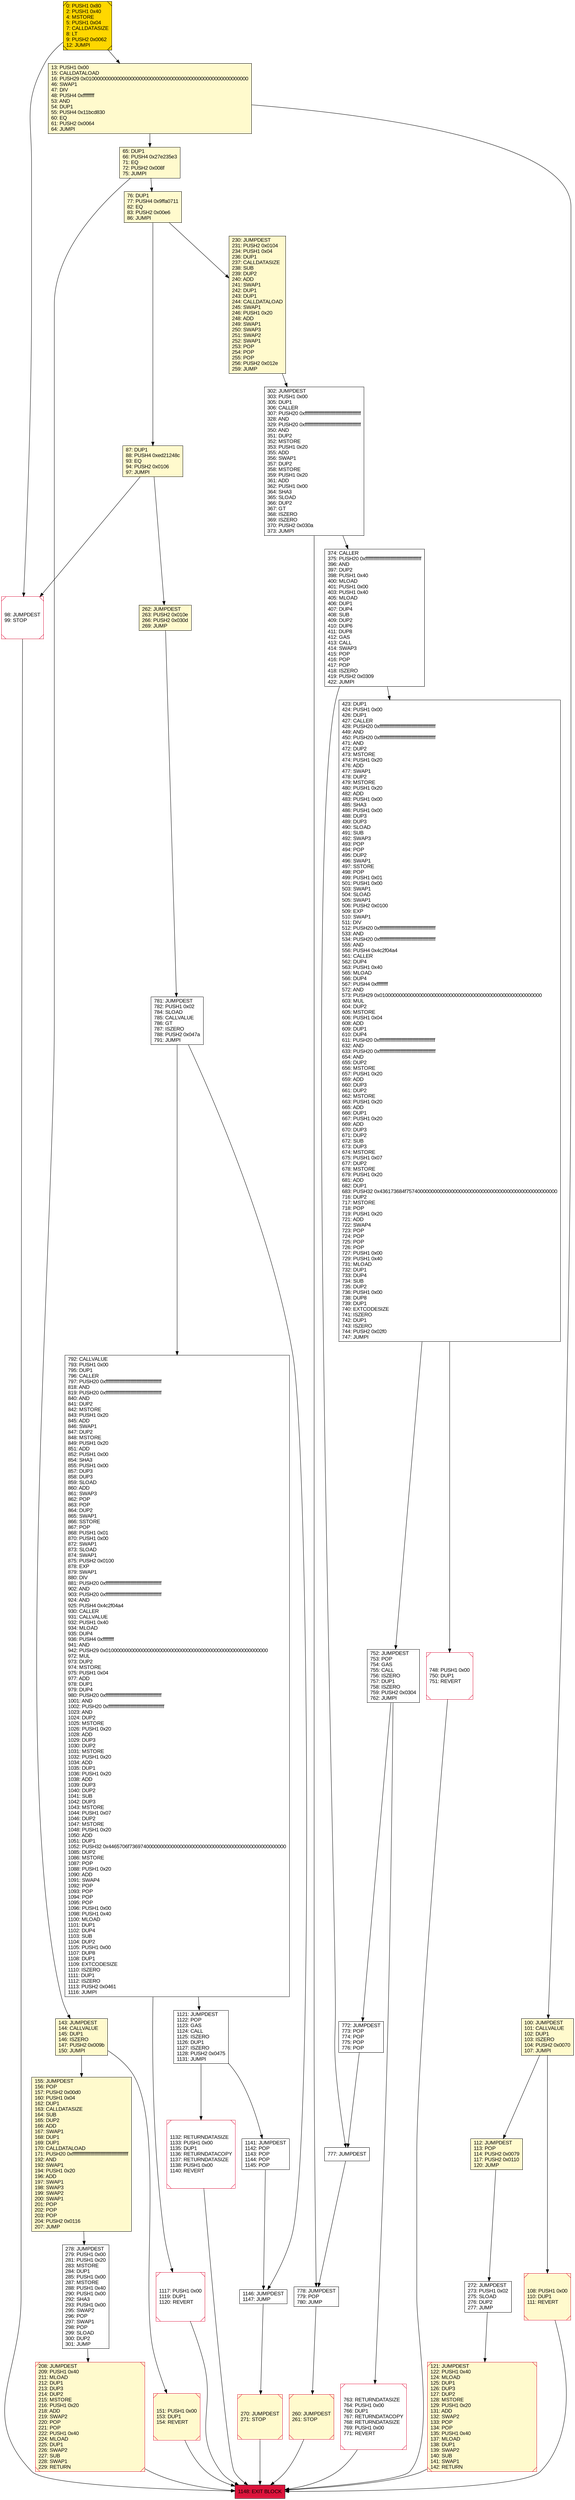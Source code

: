digraph G {
bgcolor=transparent rankdir=UD;
node [shape=box style=filled color=black fillcolor=white fontname=arial fontcolor=black];
374 [label="374: CALLER\l375: PUSH20 0xffffffffffffffffffffffffffffffffffffffff\l396: AND\l397: DUP2\l398: PUSH1 0x40\l400: MLOAD\l401: PUSH1 0x00\l403: PUSH1 0x40\l405: MLOAD\l406: DUP1\l407: DUP4\l408: SUB\l409: DUP2\l410: DUP6\l411: DUP8\l412: GAS\l413: CALL\l414: SWAP3\l415: POP\l416: POP\l417: POP\l418: ISZERO\l419: PUSH2 0x0309\l422: JUMPI\l" ];
777 [label="777: JUMPDEST\l" ];
1121 [label="1121: JUMPDEST\l1122: POP\l1123: GAS\l1124: CALL\l1125: ISZERO\l1126: DUP1\l1127: ISZERO\l1128: PUSH2 0x0475\l1131: JUMPI\l" ];
100 [label="100: JUMPDEST\l101: CALLVALUE\l102: DUP1\l103: ISZERO\l104: PUSH2 0x0070\l107: JUMPI\l" fillcolor=lemonchiffon ];
230 [label="230: JUMPDEST\l231: PUSH2 0x0104\l234: PUSH1 0x04\l236: DUP1\l237: CALLDATASIZE\l238: SUB\l239: DUP2\l240: ADD\l241: SWAP1\l242: DUP1\l243: DUP1\l244: CALLDATALOAD\l245: SWAP1\l246: PUSH1 0x20\l248: ADD\l249: SWAP1\l250: SWAP3\l251: SWAP2\l252: SWAP1\l253: POP\l254: POP\l255: POP\l256: PUSH2 0x012e\l259: JUMP\l" fillcolor=lemonchiffon ];
121 [label="121: JUMPDEST\l122: PUSH1 0x40\l124: MLOAD\l125: DUP1\l126: DUP3\l127: DUP2\l128: MSTORE\l129: PUSH1 0x20\l131: ADD\l132: SWAP2\l133: POP\l134: POP\l135: PUSH1 0x40\l137: MLOAD\l138: DUP1\l139: SWAP2\l140: SUB\l141: SWAP1\l142: RETURN\l" fillcolor=lemonchiffon shape=Msquare color=crimson ];
87 [label="87: DUP1\l88: PUSH4 0xed21248c\l93: EQ\l94: PUSH2 0x0106\l97: JUMPI\l" fillcolor=lemonchiffon ];
108 [label="108: PUSH1 0x00\l110: DUP1\l111: REVERT\l" fillcolor=lemonchiffon shape=Msquare color=crimson ];
278 [label="278: JUMPDEST\l279: PUSH1 0x00\l281: PUSH1 0x20\l283: MSTORE\l284: DUP1\l285: PUSH1 0x00\l287: MSTORE\l288: PUSH1 0x40\l290: PUSH1 0x00\l292: SHA3\l293: PUSH1 0x00\l295: SWAP2\l296: POP\l297: SWAP1\l298: POP\l299: SLOAD\l300: DUP2\l301: JUMP\l" ];
748 [label="748: PUSH1 0x00\l750: DUP1\l751: REVERT\l" shape=Msquare color=crimson ];
1146 [label="1146: JUMPDEST\l1147: JUMP\l" ];
260 [label="260: JUMPDEST\l261: STOP\l" fillcolor=lemonchiffon shape=Msquare color=crimson ];
143 [label="143: JUMPDEST\l144: CALLVALUE\l145: DUP1\l146: ISZERO\l147: PUSH2 0x009b\l150: JUMPI\l" fillcolor=lemonchiffon ];
792 [label="792: CALLVALUE\l793: PUSH1 0x00\l795: DUP1\l796: CALLER\l797: PUSH20 0xffffffffffffffffffffffffffffffffffffffff\l818: AND\l819: PUSH20 0xffffffffffffffffffffffffffffffffffffffff\l840: AND\l841: DUP2\l842: MSTORE\l843: PUSH1 0x20\l845: ADD\l846: SWAP1\l847: DUP2\l848: MSTORE\l849: PUSH1 0x20\l851: ADD\l852: PUSH1 0x00\l854: SHA3\l855: PUSH1 0x00\l857: DUP3\l858: DUP3\l859: SLOAD\l860: ADD\l861: SWAP3\l862: POP\l863: POP\l864: DUP2\l865: SWAP1\l866: SSTORE\l867: POP\l868: PUSH1 0x01\l870: PUSH1 0x00\l872: SWAP1\l873: SLOAD\l874: SWAP1\l875: PUSH2 0x0100\l878: EXP\l879: SWAP1\l880: DIV\l881: PUSH20 0xffffffffffffffffffffffffffffffffffffffff\l902: AND\l903: PUSH20 0xffffffffffffffffffffffffffffffffffffffff\l924: AND\l925: PUSH4 0x4c2f04a4\l930: CALLER\l931: CALLVALUE\l932: PUSH1 0x40\l934: MLOAD\l935: DUP4\l936: PUSH4 0xffffffff\l941: AND\l942: PUSH29 0x0100000000000000000000000000000000000000000000000000000000\l972: MUL\l973: DUP2\l974: MSTORE\l975: PUSH1 0x04\l977: ADD\l978: DUP1\l979: DUP4\l980: PUSH20 0xffffffffffffffffffffffffffffffffffffffff\l1001: AND\l1002: PUSH20 0xffffffffffffffffffffffffffffffffffffffff\l1023: AND\l1024: DUP2\l1025: MSTORE\l1026: PUSH1 0x20\l1028: ADD\l1029: DUP3\l1030: DUP2\l1031: MSTORE\l1032: PUSH1 0x20\l1034: ADD\l1035: DUP1\l1036: PUSH1 0x20\l1038: ADD\l1039: DUP3\l1040: DUP2\l1041: SUB\l1042: DUP3\l1043: MSTORE\l1044: PUSH1 0x07\l1046: DUP2\l1047: MSTORE\l1048: PUSH1 0x20\l1050: ADD\l1051: DUP1\l1052: PUSH32 0x4465706f73697400000000000000000000000000000000000000000000000000\l1085: DUP2\l1086: MSTORE\l1087: POP\l1088: PUSH1 0x20\l1090: ADD\l1091: SWAP4\l1092: POP\l1093: POP\l1094: POP\l1095: POP\l1096: PUSH1 0x00\l1098: PUSH1 0x40\l1100: MLOAD\l1101: DUP1\l1102: DUP4\l1103: SUB\l1104: DUP2\l1105: PUSH1 0x00\l1107: DUP8\l1108: DUP1\l1109: EXTCODESIZE\l1110: ISZERO\l1111: DUP1\l1112: ISZERO\l1113: PUSH2 0x0461\l1116: JUMPI\l" ];
1141 [label="1141: JUMPDEST\l1142: POP\l1143: POP\l1144: POP\l1145: POP\l" ];
112 [label="112: JUMPDEST\l113: POP\l114: PUSH2 0x0079\l117: PUSH2 0x0110\l120: JUMP\l" fillcolor=lemonchiffon ];
270 [label="270: JUMPDEST\l271: STOP\l" fillcolor=lemonchiffon shape=Msquare color=crimson ];
752 [label="752: JUMPDEST\l753: POP\l754: GAS\l755: CALL\l756: ISZERO\l757: DUP1\l758: ISZERO\l759: PUSH2 0x0304\l762: JUMPI\l" ];
262 [label="262: JUMPDEST\l263: PUSH2 0x010e\l266: PUSH2 0x030d\l269: JUMP\l" fillcolor=lemonchiffon ];
763 [label="763: RETURNDATASIZE\l764: PUSH1 0x00\l766: DUP1\l767: RETURNDATACOPY\l768: RETURNDATASIZE\l769: PUSH1 0x00\l771: REVERT\l" shape=Msquare color=crimson ];
208 [label="208: JUMPDEST\l209: PUSH1 0x40\l211: MLOAD\l212: DUP1\l213: DUP3\l214: DUP2\l215: MSTORE\l216: PUSH1 0x20\l218: ADD\l219: SWAP2\l220: POP\l221: POP\l222: PUSH1 0x40\l224: MLOAD\l225: DUP1\l226: SWAP2\l227: SUB\l228: SWAP1\l229: RETURN\l" fillcolor=lemonchiffon shape=Msquare color=crimson ];
772 [label="772: JUMPDEST\l773: POP\l774: POP\l775: POP\l776: POP\l" ];
13 [label="13: PUSH1 0x00\l15: CALLDATALOAD\l16: PUSH29 0x0100000000000000000000000000000000000000000000000000000000\l46: SWAP1\l47: DIV\l48: PUSH4 0xffffffff\l53: AND\l54: DUP1\l55: PUSH4 0x11bcd830\l60: EQ\l61: PUSH2 0x0064\l64: JUMPI\l" fillcolor=lemonchiffon ];
423 [label="423: DUP1\l424: PUSH1 0x00\l426: DUP1\l427: CALLER\l428: PUSH20 0xffffffffffffffffffffffffffffffffffffffff\l449: AND\l450: PUSH20 0xffffffffffffffffffffffffffffffffffffffff\l471: AND\l472: DUP2\l473: MSTORE\l474: PUSH1 0x20\l476: ADD\l477: SWAP1\l478: DUP2\l479: MSTORE\l480: PUSH1 0x20\l482: ADD\l483: PUSH1 0x00\l485: SHA3\l486: PUSH1 0x00\l488: DUP3\l489: DUP3\l490: SLOAD\l491: SUB\l492: SWAP3\l493: POP\l494: POP\l495: DUP2\l496: SWAP1\l497: SSTORE\l498: POP\l499: PUSH1 0x01\l501: PUSH1 0x00\l503: SWAP1\l504: SLOAD\l505: SWAP1\l506: PUSH2 0x0100\l509: EXP\l510: SWAP1\l511: DIV\l512: PUSH20 0xffffffffffffffffffffffffffffffffffffffff\l533: AND\l534: PUSH20 0xffffffffffffffffffffffffffffffffffffffff\l555: AND\l556: PUSH4 0x4c2f04a4\l561: CALLER\l562: DUP4\l563: PUSH1 0x40\l565: MLOAD\l566: DUP4\l567: PUSH4 0xffffffff\l572: AND\l573: PUSH29 0x0100000000000000000000000000000000000000000000000000000000\l603: MUL\l604: DUP2\l605: MSTORE\l606: PUSH1 0x04\l608: ADD\l609: DUP1\l610: DUP4\l611: PUSH20 0xffffffffffffffffffffffffffffffffffffffff\l632: AND\l633: PUSH20 0xffffffffffffffffffffffffffffffffffffffff\l654: AND\l655: DUP2\l656: MSTORE\l657: PUSH1 0x20\l659: ADD\l660: DUP3\l661: DUP2\l662: MSTORE\l663: PUSH1 0x20\l665: ADD\l666: DUP1\l667: PUSH1 0x20\l669: ADD\l670: DUP3\l671: DUP2\l672: SUB\l673: DUP3\l674: MSTORE\l675: PUSH1 0x07\l677: DUP2\l678: MSTORE\l679: PUSH1 0x20\l681: ADD\l682: DUP1\l683: PUSH32 0x436173684f757400000000000000000000000000000000000000000000000000\l716: DUP2\l717: MSTORE\l718: POP\l719: PUSH1 0x20\l721: ADD\l722: SWAP4\l723: POP\l724: POP\l725: POP\l726: POP\l727: PUSH1 0x00\l729: PUSH1 0x40\l731: MLOAD\l732: DUP1\l733: DUP4\l734: SUB\l735: DUP2\l736: PUSH1 0x00\l738: DUP8\l739: DUP1\l740: EXTCODESIZE\l741: ISZERO\l742: DUP1\l743: ISZERO\l744: PUSH2 0x02f0\l747: JUMPI\l" ];
0 [label="0: PUSH1 0x80\l2: PUSH1 0x40\l4: MSTORE\l5: PUSH1 0x04\l7: CALLDATASIZE\l8: LT\l9: PUSH2 0x0062\l12: JUMPI\l" fillcolor=lemonchiffon shape=Msquare fillcolor=gold ];
781 [label="781: JUMPDEST\l782: PUSH1 0x02\l784: SLOAD\l785: CALLVALUE\l786: GT\l787: ISZERO\l788: PUSH2 0x047a\l791: JUMPI\l" ];
302 [label="302: JUMPDEST\l303: PUSH1 0x00\l305: DUP1\l306: CALLER\l307: PUSH20 0xffffffffffffffffffffffffffffffffffffffff\l328: AND\l329: PUSH20 0xffffffffffffffffffffffffffffffffffffffff\l350: AND\l351: DUP2\l352: MSTORE\l353: PUSH1 0x20\l355: ADD\l356: SWAP1\l357: DUP2\l358: MSTORE\l359: PUSH1 0x20\l361: ADD\l362: PUSH1 0x00\l364: SHA3\l365: SLOAD\l366: DUP2\l367: GT\l368: ISZERO\l369: ISZERO\l370: PUSH2 0x030a\l373: JUMPI\l" ];
76 [label="76: DUP1\l77: PUSH4 0x9ffa0711\l82: EQ\l83: PUSH2 0x00e6\l86: JUMPI\l" fillcolor=lemonchiffon ];
272 [label="272: JUMPDEST\l273: PUSH1 0x02\l275: SLOAD\l276: DUP2\l277: JUMP\l" ];
778 [label="778: JUMPDEST\l779: POP\l780: JUMP\l" ];
65 [label="65: DUP1\l66: PUSH4 0x27e235e3\l71: EQ\l72: PUSH2 0x008f\l75: JUMPI\l" fillcolor=lemonchiffon ];
98 [label="98: JUMPDEST\l99: STOP\l" shape=Msquare color=crimson ];
151 [label="151: PUSH1 0x00\l153: DUP1\l154: REVERT\l" fillcolor=lemonchiffon shape=Msquare color=crimson ];
1132 [label="1132: RETURNDATASIZE\l1133: PUSH1 0x00\l1135: DUP1\l1136: RETURNDATACOPY\l1137: RETURNDATASIZE\l1138: PUSH1 0x00\l1140: REVERT\l" shape=Msquare color=crimson ];
1148 [label="1148: EXIT BLOCK\l" fillcolor=crimson ];
1117 [label="1117: PUSH1 0x00\l1119: DUP1\l1120: REVERT\l" shape=Msquare color=crimson ];
155 [label="155: JUMPDEST\l156: POP\l157: PUSH2 0x00d0\l160: PUSH1 0x04\l162: DUP1\l163: CALLDATASIZE\l164: SUB\l165: DUP2\l166: ADD\l167: SWAP1\l168: DUP1\l169: DUP1\l170: CALLDATALOAD\l171: PUSH20 0xffffffffffffffffffffffffffffffffffffffff\l192: AND\l193: SWAP1\l194: PUSH1 0x20\l196: ADD\l197: SWAP1\l198: SWAP3\l199: SWAP2\l200: SWAP1\l201: POP\l202: POP\l203: POP\l204: PUSH2 0x0116\l207: JUMP\l" fillcolor=lemonchiffon ];
1117 -> 1148;
0 -> 13;
302 -> 778;
98 -> 1148;
1132 -> 1148;
763 -> 1148;
208 -> 1148;
230 -> 302;
76 -> 230;
781 -> 1146;
76 -> 87;
272 -> 121;
143 -> 151;
374 -> 423;
772 -> 777;
302 -> 374;
13 -> 100;
143 -> 155;
278 -> 208;
108 -> 1148;
748 -> 1148;
1121 -> 1132;
121 -> 1148;
262 -> 781;
112 -> 272;
778 -> 260;
423 -> 752;
65 -> 76;
100 -> 108;
374 -> 777;
151 -> 1148;
13 -> 65;
0 -> 98;
87 -> 262;
792 -> 1121;
1121 -> 1141;
1146 -> 270;
100 -> 112;
1141 -> 1146;
270 -> 1148;
423 -> 748;
777 -> 778;
260 -> 1148;
792 -> 1117;
155 -> 278;
752 -> 772;
781 -> 792;
87 -> 98;
752 -> 763;
65 -> 143;
}